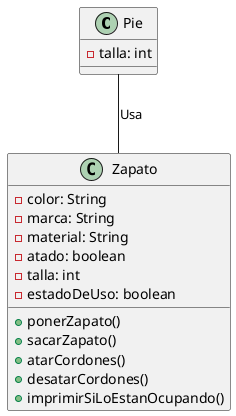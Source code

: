 @startuml
class Pie {
  - talla: int
}

class Zapato {
  - color: String
  - marca: String
  - material: String
  - atado: boolean
  - talla: int
  - estadoDeUso: boolean
  + ponerZapato()
  + sacarZapato()
  + atarCordones()
  + desatarCordones()
  + imprimirSiLoEstanOcupando()
}



Pie -- Zapato: Usa

@enduml

